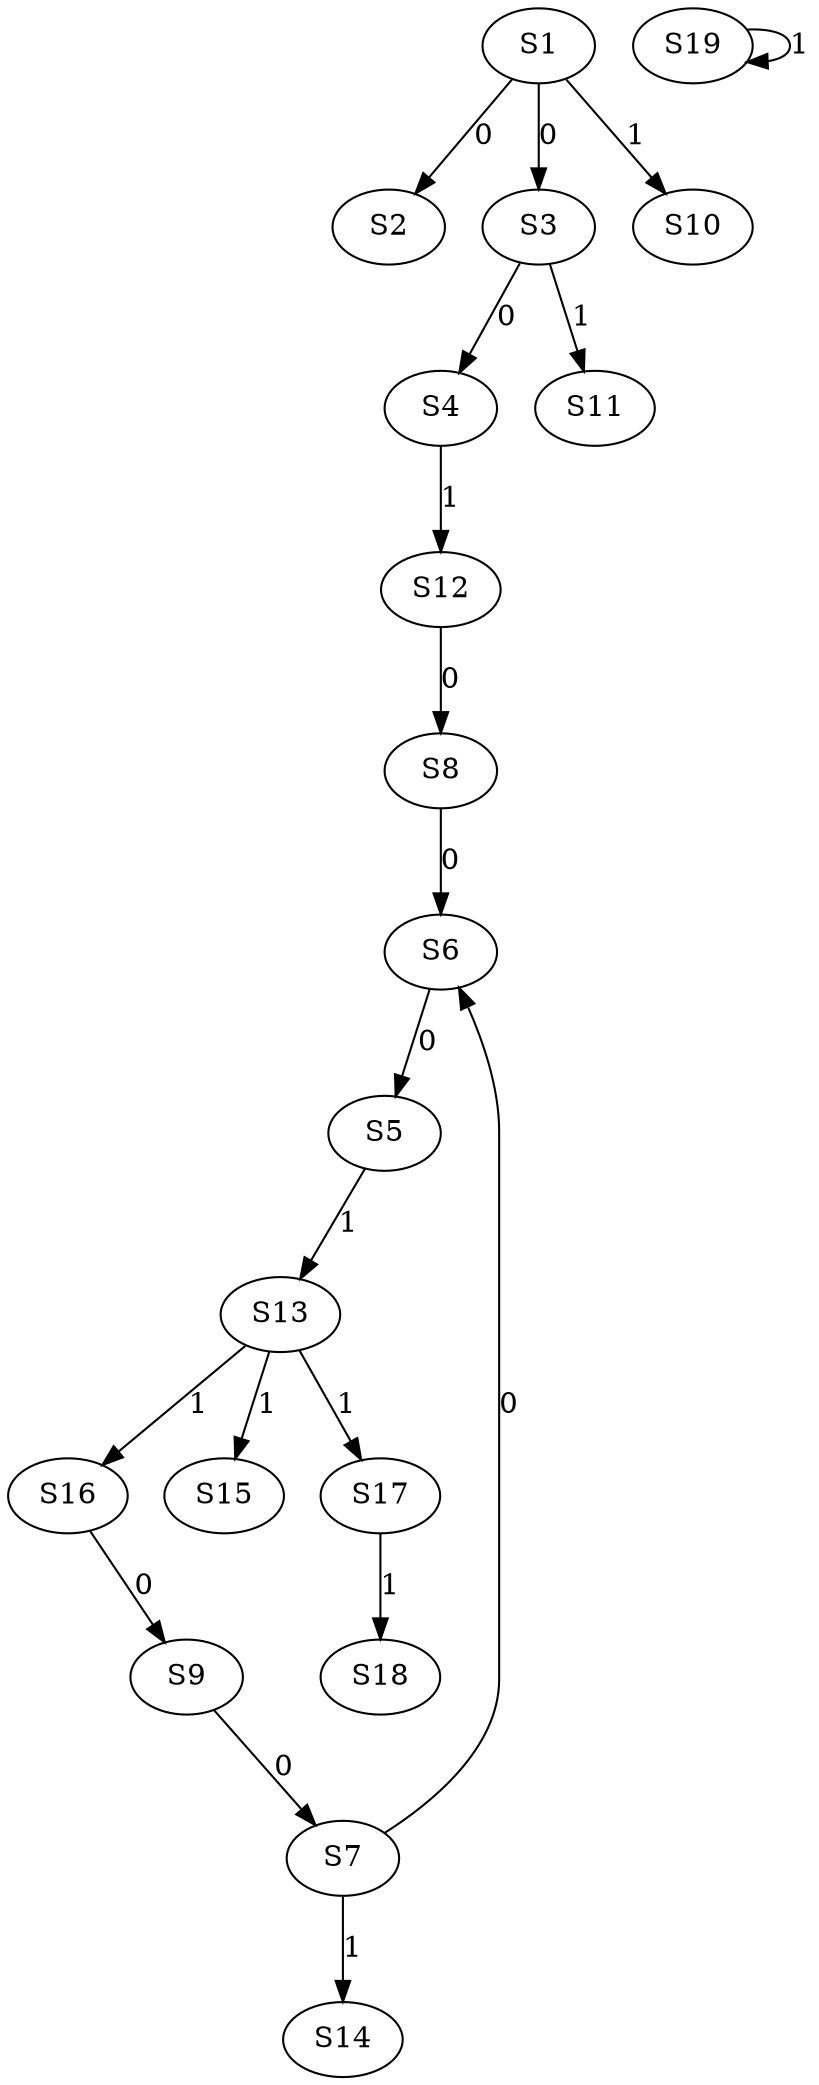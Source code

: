 strict digraph {
	S1 -> S2 [ label = 0 ];
	S1 -> S3 [ label = 0 ];
	S3 -> S4 [ label = 0 ];
	S6 -> S5 [ label = 0 ];
	S7 -> S6 [ label = 0 ];
	S9 -> S7 [ label = 0 ];
	S12 -> S8 [ label = 0 ];
	S16 -> S9 [ label = 0 ];
	S1 -> S10 [ label = 1 ];
	S3 -> S11 [ label = 1 ];
	S4 -> S12 [ label = 1 ];
	S5 -> S13 [ label = 1 ];
	S7 -> S14 [ label = 1 ];
	S13 -> S15 [ label = 1 ];
	S13 -> S16 [ label = 1 ];
	S13 -> S17 [ label = 1 ];
	S17 -> S18 [ label = 1 ];
	S19 -> S19 [ label = 1 ];
	S8 -> S6 [ label = 0 ];
}